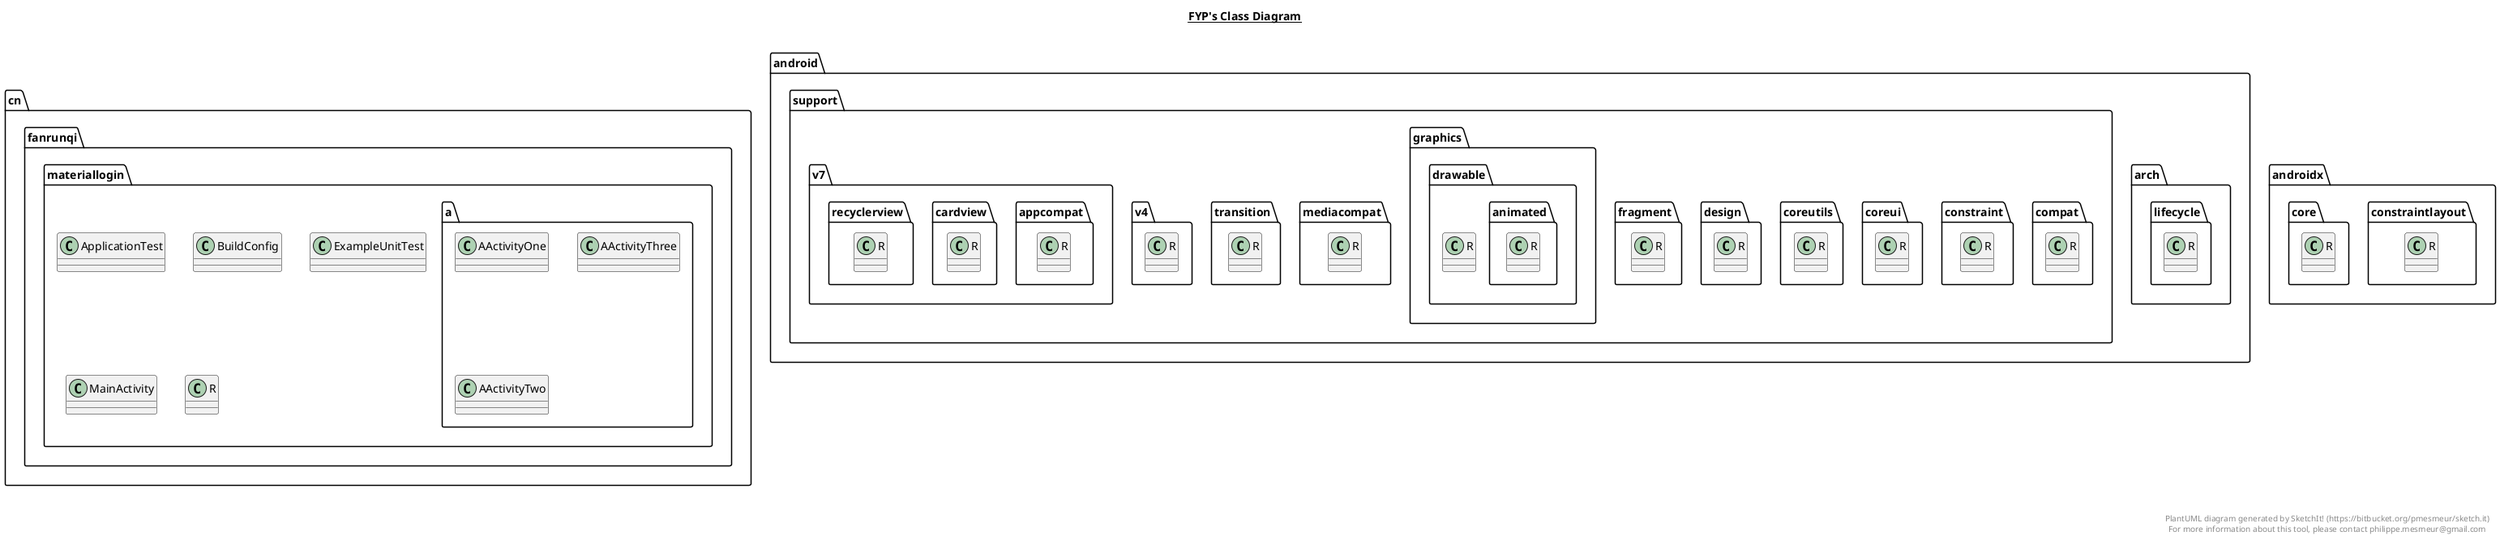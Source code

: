 @startuml

title __FYP's Class Diagram__\n

  namespace android.arch.lifecycle {
    class android.arch.lifecycle.R {
    }
  }
  

  namespace android.arch.lifecycle {
    class android.arch.lifecycle.R {
    }
  }
  

  namespace android.support.compat {
    class android.support.compat.R {
    }
  }
  

  namespace android.support.compat {
    class android.support.compat.R {
    }
  }
  

  namespace android.support.constraint {
    class android.support.constraint.R {
    }
  }
  

  namespace android.support.coreui {
    class android.support.coreui.R {
    }
  }
  

  namespace android.support.coreui {
    class android.support.coreui.R {
    }
  }
  

  namespace android.support.coreutils {
    class android.support.coreutils.R {
    }
  }
  

  namespace android.support.coreutils {
    class android.support.coreutils.R {
    }
  }
  

  namespace android.support.design {
    class android.support.design.R {
    }
  }
  

  namespace android.support.design {
    class android.support.design.R {
    }
  }
  

  namespace android.support.fragment {
    class android.support.fragment.R {
    }
  }
  

  namespace android.support.fragment {
    class android.support.fragment.R {
    }
  }
  

  namespace android.support.graphics.drawable {
    class android.support.graphics.drawable.R {
    }
  }
  

  namespace android.support.graphics.drawable {
    class android.support.graphics.drawable.R {
    }
  }
  

  namespace android.support.graphics.drawable {
    namespace animated {
      class android.support.graphics.drawable.animated.R {
      }
    }
  }
  

  namespace android.support.graphics.drawable {
    namespace animated {
      class android.support.graphics.drawable.animated.R {
      }
    }
  }
  

  namespace android.support.mediacompat {
    class android.support.mediacompat.R {
    }
  }
  

  namespace android.support.mediacompat {
    class android.support.mediacompat.R {
    }
  }
  

  namespace android.support.transition {
    class android.support.transition.R {
    }
  }
  

  namespace android.support.transition {
    class android.support.transition.R {
    }
  }
  

  namespace android.support.v4 {
    class android.support.v4.R {
    }
  }
  

  namespace android.support.v7.appcompat {
    class android.support.v7.appcompat.R {
    }
  }
  

  namespace android.support.v7.appcompat {
    class android.support.v7.appcompat.R {
    }
  }
  

  namespace android.support.v7.cardview {
    class android.support.v7.cardview.R {
    }
  }
  

  namespace android.support.v7.cardview {
    class android.support.v7.cardview.R {
    }
  }
  

  namespace android.support.v7.recyclerview {
    class android.support.v7.recyclerview.R {
    }
  }
  

  namespace android.support.v7.recyclerview {
    class android.support.v7.recyclerview.R {
    }
  }
  

  namespace androidx.constraintlayout {
    class androidx.constraintlayout.R {
    }
  }
  

  namespace androidx.core {
    class androidx.core.R {
    }
  }
  

  namespace cn.fanrunqi.materiallogin {
    class cn.fanrunqi.materiallogin.ApplicationTest {
    }
  }
  

  namespace cn.fanrunqi.materiallogin {
    class cn.fanrunqi.materiallogin.ApplicationTest {
    }
  }
  

  namespace cn.fanrunqi.materiallogin {
    class cn.fanrunqi.materiallogin.BuildConfig {
    }
  }
  

  namespace cn.fanrunqi.materiallogin {
    class cn.fanrunqi.materiallogin.BuildConfig {
    }
  }
  

  namespace cn.fanrunqi.materiallogin {
    class cn.fanrunqi.materiallogin.BuildConfig {
    }
  }
  

  namespace cn.fanrunqi.materiallogin {
    class cn.fanrunqi.materiallogin.BuildConfig {
    }
  }
  

  namespace cn.fanrunqi.materiallogin {
    class cn.fanrunqi.materiallogin.BuildConfig {
    }
  }
  

  namespace cn.fanrunqi.materiallogin {
    class cn.fanrunqi.materiallogin.ExampleUnitTest {
    }
  }
  

  namespace cn.fanrunqi.materiallogin {
    class cn.fanrunqi.materiallogin.ExampleUnitTest {
    }
  }
  

  namespace cn.fanrunqi.materiallogin {
    class cn.fanrunqi.materiallogin.MainActivity {
    }
  }
  

  namespace cn.fanrunqi.materiallogin {
    class cn.fanrunqi.materiallogin.MainActivity {
    }
  }
  

  namespace cn.fanrunqi.materiallogin {
    class cn.fanrunqi.materiallogin.MainActivity {
    }
  }
  

  namespace cn.fanrunqi.materiallogin {
    class cn.fanrunqi.materiallogin.MainActivity {
    }
  }
  

  namespace cn.fanrunqi.materiallogin {
    class cn.fanrunqi.materiallogin.MainActivity {
    }
  }
  

  namespace cn.fanrunqi.materiallogin {
    class cn.fanrunqi.materiallogin.R {
    }
  }
  

  namespace cn.fanrunqi.materiallogin {
    class cn.fanrunqi.materiallogin.R {
    }
  }
  

  namespace cn.fanrunqi.materiallogin {
    namespace a {
      class cn.fanrunqi.materiallogin.a.AActivityOne {
      }
    }
  }
  

  namespace cn.fanrunqi.materiallogin {
    namespace a {
      class cn.fanrunqi.materiallogin.a.AActivityOne {
      }
    }
  }
  

  namespace cn.fanrunqi.materiallogin {
    namespace a {
      class cn.fanrunqi.materiallogin.a.AActivityOne {
      }
    }
  }
  

  namespace cn.fanrunqi.materiallogin {
    namespace a {
      class cn.fanrunqi.materiallogin.a.AActivityOne {
      }
    }
  }
  

  namespace cn.fanrunqi.materiallogin {
    namespace a {
      class cn.fanrunqi.materiallogin.a.AActivityOne {
      }
    }
  }
  

  namespace cn.fanrunqi.materiallogin {
    namespace a {
      class cn.fanrunqi.materiallogin.a.AActivityThree {
      }
    }
  }
  

  namespace cn.fanrunqi.materiallogin {
    namespace a {
      class cn.fanrunqi.materiallogin.a.AActivityThree {
      }
    }
  }
  

  namespace cn.fanrunqi.materiallogin {
    namespace a {
      class cn.fanrunqi.materiallogin.a.AActivityThree {
      }
    }
  }
  

  namespace cn.fanrunqi.materiallogin {
    namespace a {
      class cn.fanrunqi.materiallogin.a.AActivityThree {
      }
    }
  }
  

  namespace cn.fanrunqi.materiallogin {
    namespace a {
      class cn.fanrunqi.materiallogin.a.AActivityThree {
      }
    }
  }
  

  namespace cn.fanrunqi.materiallogin {
    namespace a {
      class cn.fanrunqi.materiallogin.a.AActivityTwo {
      }
    }
  }
  

  namespace cn.fanrunqi.materiallogin {
    namespace a {
      class cn.fanrunqi.materiallogin.a.AActivityTwo {
      }
    }
  }
  

  namespace cn.fanrunqi.materiallogin {
    namespace a {
      class cn.fanrunqi.materiallogin.a.AActivityTwo {
      }
    }
  }
  

  namespace cn.fanrunqi.materiallogin {
    namespace a {
      class cn.fanrunqi.materiallogin.a.AActivityTwo {
      }
    }
  }
  

  namespace cn.fanrunqi.materiallogin {
    namespace a {
      class cn.fanrunqi.materiallogin.a.AActivityTwo {
      }
    }
  }
  



right footer


PlantUML diagram generated by SketchIt! (https://bitbucket.org/pmesmeur/sketch.it)
For more information about this tool, please contact philippe.mesmeur@gmail.com
endfooter

@enduml
